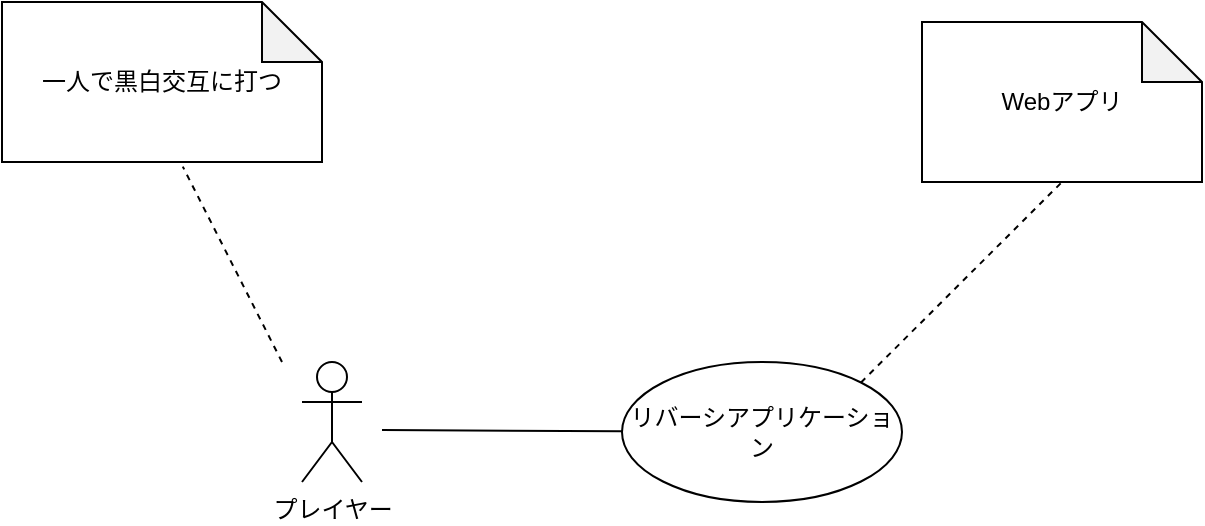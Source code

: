 <mxfile>
    <diagram id="xiTH3PNorTuNJSEX2D45" name="ページ1">
        <mxGraphModel dx="1385" dy="737" grid="1" gridSize="10" guides="1" tooltips="1" connect="1" arrows="1" fold="1" page="1" pageScale="1" pageWidth="827" pageHeight="1169" background="none" math="0" shadow="0">
            <root>
                <mxCell id="0"/>
                <mxCell id="1" parent="0"/>
                <mxCell id="2" value="Text" style="text;strokeColor=none;align=center;fillColor=none;html=1;verticalAlign=middle;whiteSpace=wrap;rounded=0;" parent="1" vertex="1">
                    <mxGeometry x="464" y="420" width="60" height="30" as="geometry"/>
                </mxCell>
                <mxCell id="3" value="リバーシアプリケーション" style="ellipse;whiteSpace=wrap;html=1;" vertex="1" parent="1">
                    <mxGeometry x="424" y="400" width="140" height="70" as="geometry"/>
                </mxCell>
                <mxCell id="4" value="プレイヤー" style="shape=umlActor;verticalLabelPosition=bottom;verticalAlign=top;html=1;" vertex="1" parent="1">
                    <mxGeometry x="264" y="400" width="30" height="60" as="geometry"/>
                </mxCell>
                <mxCell id="6" value="" style="endArrow=none;html=1;" edge="1" parent="1" target="3">
                    <mxGeometry relative="1" as="geometry">
                        <mxPoint x="304" y="434" as="sourcePoint"/>
                        <mxPoint x="424" y="444" as="targetPoint"/>
                    </mxGeometry>
                </mxCell>
                <mxCell id="9" value="Webアプリ" style="shape=note;whiteSpace=wrap;html=1;backgroundOutline=1;darkOpacity=0.05;" vertex="1" parent="1">
                    <mxGeometry x="574" y="230" width="140" height="80" as="geometry"/>
                </mxCell>
                <mxCell id="10" value="" style="endArrow=none;dashed=1;html=1;entryX=0.5;entryY=1;entryDx=0;entryDy=0;entryPerimeter=0;exitX=1;exitY=0;exitDx=0;exitDy=0;" edge="1" parent="1" source="3" target="9">
                    <mxGeometry width="50" height="50" relative="1" as="geometry">
                        <mxPoint x="564" y="380" as="sourcePoint"/>
                        <mxPoint x="614" y="330" as="targetPoint"/>
                    </mxGeometry>
                </mxCell>
                <mxCell id="11" value="一人で黒白交互に打つ" style="shape=note;whiteSpace=wrap;html=1;backgroundOutline=1;darkOpacity=0.05;" vertex="1" parent="1">
                    <mxGeometry x="114" y="220" width="160" height="80" as="geometry"/>
                </mxCell>
                <mxCell id="12" value="" style="endArrow=none;dashed=1;html=1;entryX=0.565;entryY=1.029;entryDx=0;entryDy=0;entryPerimeter=0;" edge="1" parent="1" target="11">
                    <mxGeometry width="50" height="50" relative="1" as="geometry">
                        <mxPoint x="254" y="400" as="sourcePoint"/>
                        <mxPoint x="219" y="320" as="targetPoint"/>
                    </mxGeometry>
                </mxCell>
            </root>
        </mxGraphModel>
    </diagram>
</mxfile>